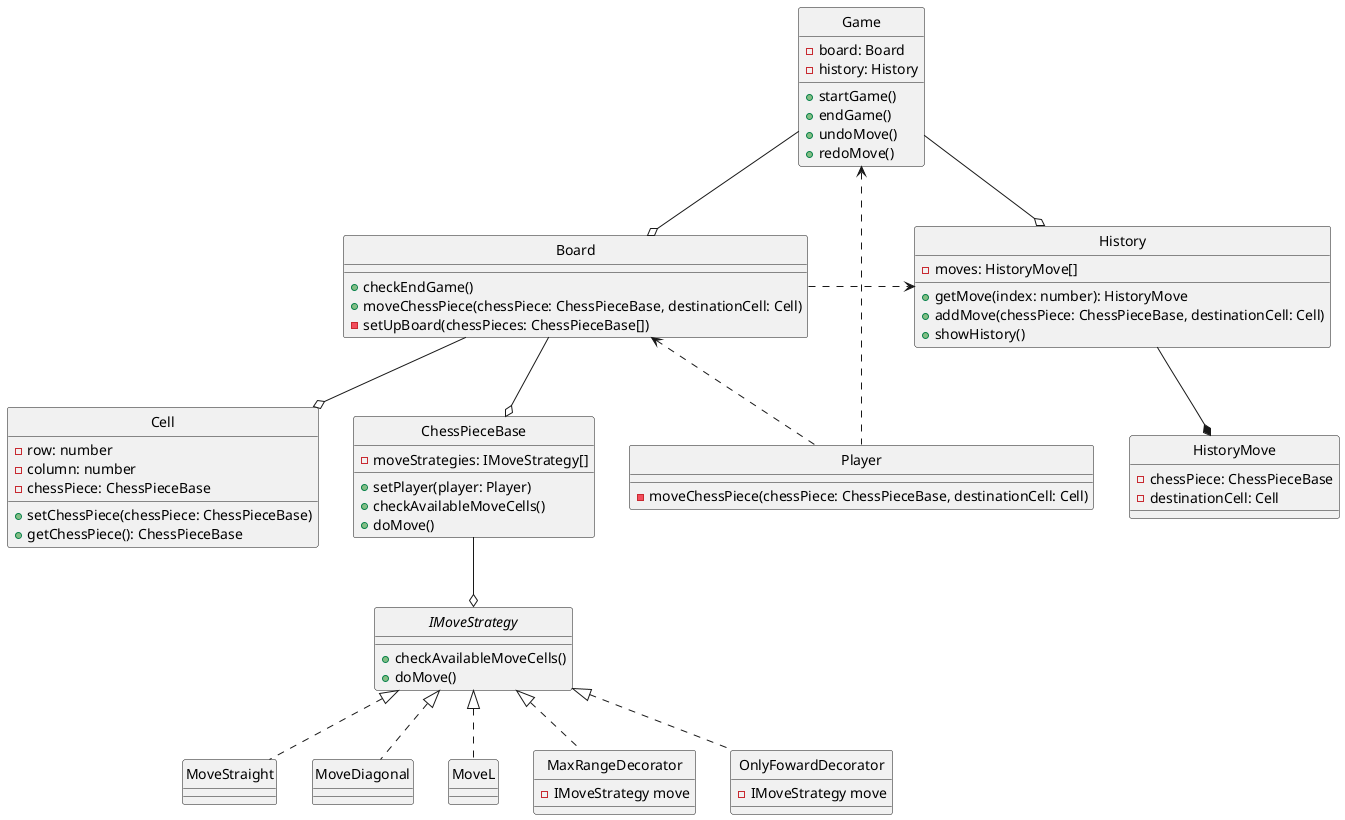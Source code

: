 @startuml "Chess game"
hide circle

class Board {
  + checkEndGame()
  + moveChessPiece(chessPiece: ChessPieceBase, destinationCell: Cell)
  - setUpBoard(chessPieces: ChessPieceBase[])
}

class Cell {
  - row: number
  - column: number
  - chessPiece: ChessPieceBase
  + setChessPiece(chessPiece: ChessPieceBase)
  + getChessPiece(): ChessPieceBase
}

class Player {
  - moveChessPiece(chessPiece: ChessPieceBase, destinationCell: Cell)
}

class ChessPieceBase {
  - moveStrategies: IMoveStrategy[]
  + setPlayer(player: Player)
  + checkAvailableMoveCells()
  + doMove()
}

interface IMoveStrategy { 
  + checkAvailableMoveCells()
  + doMove()
}

class MoveStraight implements IMoveStrategy { }

class MoveDiagonal implements IMoveStrategy { }

class MoveL implements IMoveStrategy { }

class MaxRangeDecorator implements IMoveStrategy {
  - IMoveStrategy move
}

class OnlyFowardDecorator implements IMoveStrategy {
  - IMoveStrategy move
}

class Game {
  - board: Board
  - history: History
  + startGame()
  + endGame()
  + undoMove()
  + redoMove()
}

class History { 
  - moves: HistoryMove[]
  + getMove(index: number): HistoryMove
  + addMove(chessPiece: ChessPieceBase, destinationCell: Cell)
  + showHistory()
}

class HistoryMove {
  - chessPiece: ChessPieceBase
  - destinationCell: Cell
}


ChessPieceBase -down-o IMoveStrategy

Board -down-o Cell
Board -down-o ChessPieceBase
Board .right.> History

History -down-* HistoryMove

Game -down-o Board
Game -down-o History

Player .up.> Board
Player .up.> Game

@enduml